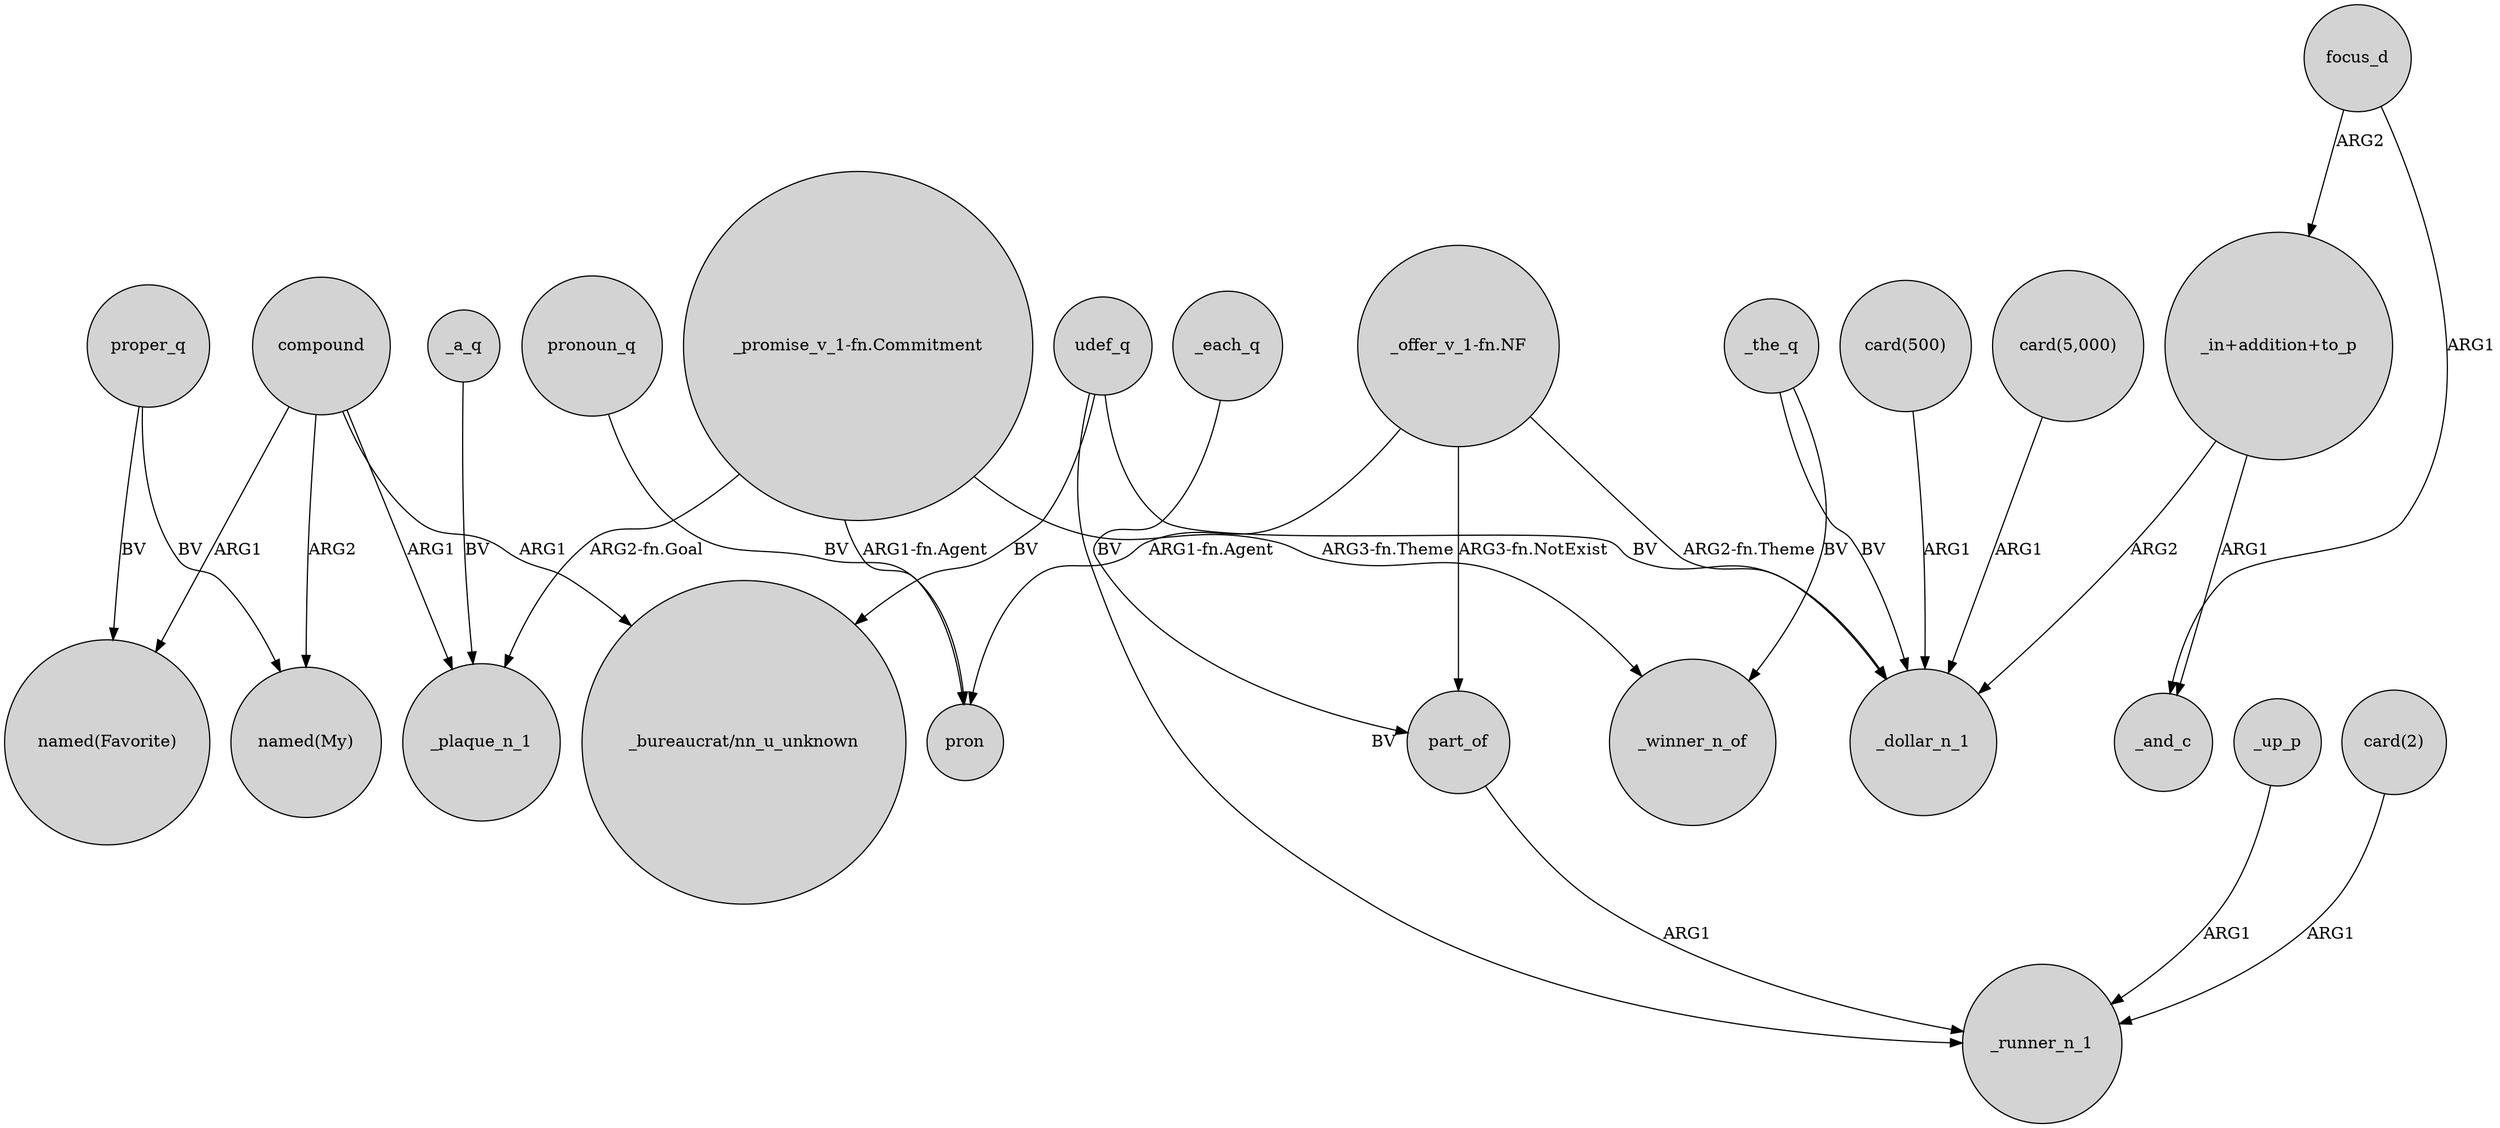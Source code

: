 digraph {
	node [shape=circle style=filled]
	"_offer_v_1-fn.NF" -> pron [label="ARG1-fn.Agent"]
	"_in+addition+to_p" -> _dollar_n_1 [label=ARG2]
	_up_p -> _runner_n_1 [label=ARG1]
	"_promise_v_1-fn.Commitment" -> pron [label="ARG1-fn.Agent"]
	compound -> _plaque_n_1 [label=ARG1]
	_the_q -> _dollar_n_1 [label=BV]
	"_promise_v_1-fn.Commitment" -> _winner_n_of [label="ARG3-fn.Theme"]
	_a_q -> _plaque_n_1 [label=BV]
	compound -> "named(Favorite)" [label=ARG1]
	pronoun_q -> pron [label=BV]
	"_promise_v_1-fn.Commitment" -> _plaque_n_1 [label="ARG2-fn.Goal"]
	"_offer_v_1-fn.NF" -> part_of [label="ARG3-fn.NotExist"]
	compound -> "named(My)" [label=ARG2]
	udef_q -> "_bureaucrat/nn_u_unknown" [label=BV]
	focus_d -> _and_c [label=ARG1]
	proper_q -> "named(My)" [label=BV]
	_each_q -> part_of [label=BV]
	"_offer_v_1-fn.NF" -> _dollar_n_1 [label="ARG2-fn.Theme"]
	focus_d -> "_in+addition+to_p" [label=ARG2]
	part_of -> _runner_n_1 [label=ARG1]
	"card(5,000)" -> _dollar_n_1 [label=ARG1]
	compound -> "_bureaucrat/nn_u_unknown" [label=ARG1]
	udef_q -> _runner_n_1 [label=BV]
	"card(2)" -> _runner_n_1 [label=ARG1]
	"card(500)" -> _dollar_n_1 [label=ARG1]
	"_in+addition+to_p" -> _and_c [label=ARG1]
	udef_q -> _dollar_n_1 [label=BV]
	proper_q -> "named(Favorite)" [label=BV]
	_the_q -> _winner_n_of [label=BV]
}
